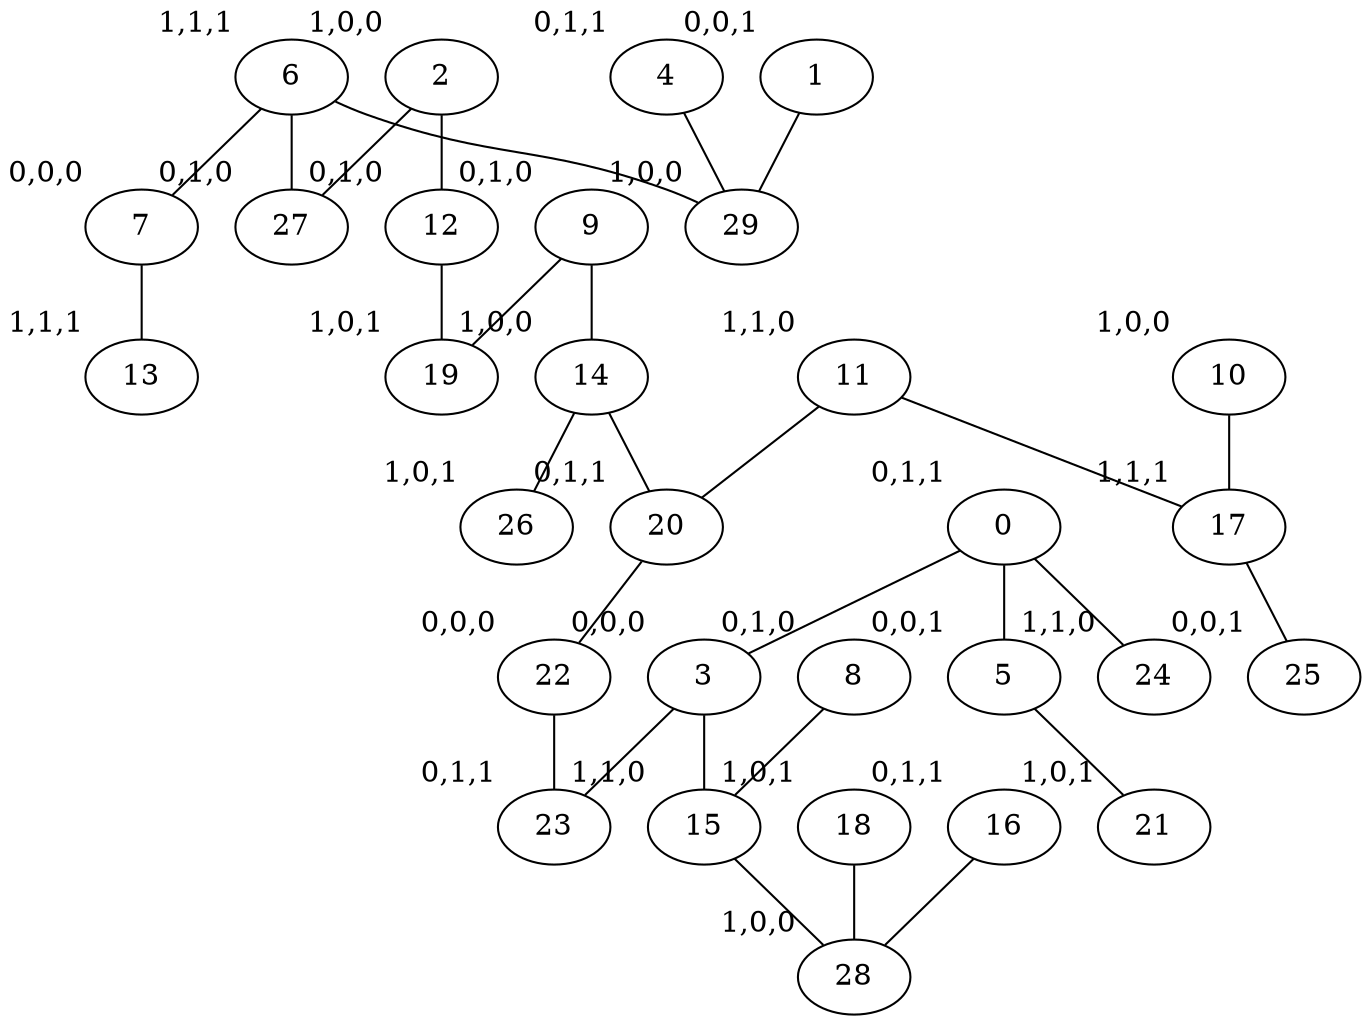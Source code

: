 graph G {
7 [xlabel="0,0,0"];
7 -- 13;
27 [xlabel="0,1,0"];
13 [xlabel="1,1,1"];
4 [xlabel="0,1,1"];
4 -- 29;
17 [xlabel="1,1,1"];
17 -- 25;
29 [xlabel="1,0,0"];
19 [xlabel="1,0,1"];
26 [xlabel="1,0,1"];
2 [xlabel="1,0,0"];
2 -- 27;
2 -- 12;
12 [xlabel="0,1,0"];
12 -- 19;
1 [xlabel="0,0,1"];
1 -- 29;
14 [xlabel="1,0,0"];
14 -- 20;
14 -- 26;
10 [xlabel="1,0,0"];
10 -- 17;
6 [xlabel="1,1,1"];
6 -- 7;
6 -- 29;
6 -- 27;
11 [xlabel="1,1,0"];
11 -- 20;
11 -- 17;
9 [xlabel="0,1,0"];
9 -- 14;
9 -- 19;
22 [xlabel="0,0,0"];
22 -- 23;
20 [xlabel="0,1,1"];
20 -- 22;
25 [xlabel="0,0,1"];
23 [xlabel="0,1,1"];
8 [xlabel="0,1,0"];
8 -- 15;
5 [xlabel="0,0,1"];
5 -- 21;
28 [xlabel="1,0,0"];
18 [xlabel="1,0,1"];
18 -- 28;
16 [xlabel="0,1,1"];
16 -- 28;
21 [xlabel="1,0,1"];
3 [xlabel="0,0,0"];
3 -- 15;
3 -- 23;
24 [xlabel="1,1,0"];
0 [xlabel="0,1,1"];
0 -- 24;
0 -- 3;
0 -- 5;
15 [xlabel="1,1,0"];
15 -- 28;
}